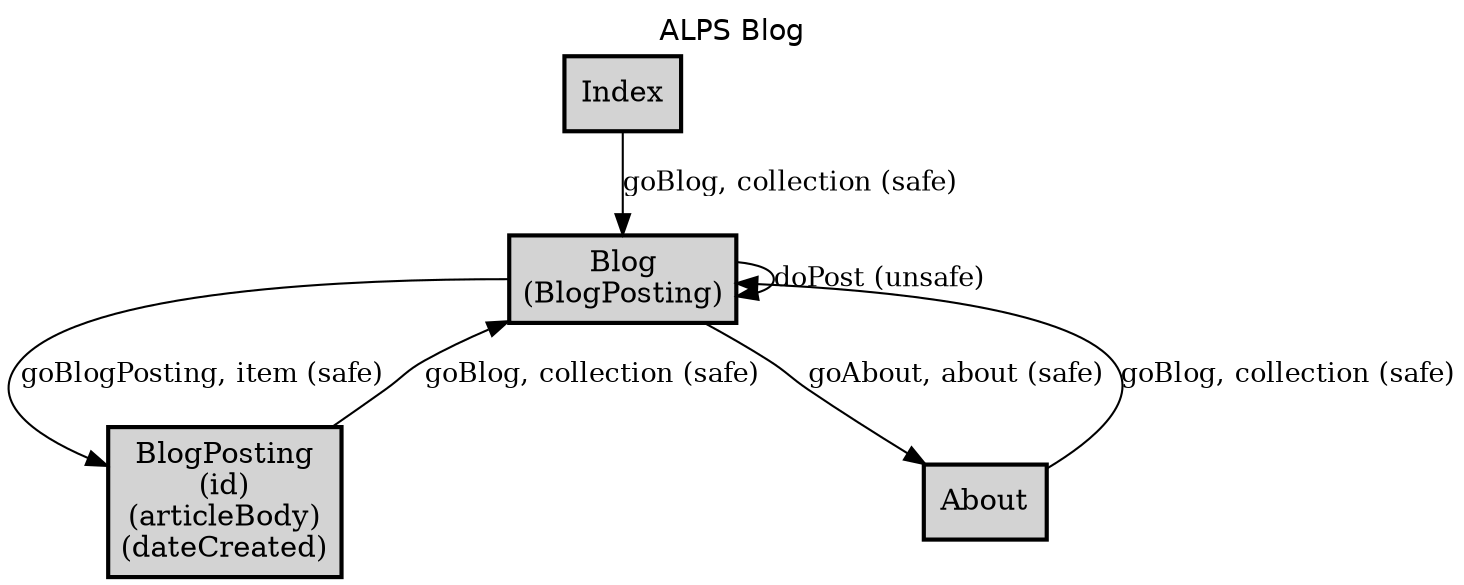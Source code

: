 digraph application_state_diagram {
  graph [
    labelloc="t";
    fontname="Helvetica"
    label="ALPS Blog";
    URL="index.html" target="_parent"
  ];
  node [shape = box, style = "bold,filled" fillcolor="lightgray"];

    Blog [margin=0.02, label=<<table cellspacing="0" cellpadding="5" border="0"><tr><td>Blog<br />(BlogPosting)<br /></td></tr></table>>,shape=box URL="docs/semantic.Blog.html" target="_parent"]
    BlogPosting [margin=0.02, label=<<table cellspacing="0" cellpadding="5" border="0"><tr><td>BlogPosting<br />(id)<br />(articleBody)<br />(dateCreated)<br /></td></tr></table>>,shape=box URL="docs/semantic.BlogPosting.html" target="_parent"]

    About -> Blog [label = <goBlog, collection (safe)> URL="docs/safe.goBlog.html" target="_parent" fontsize=13];
    Blog -> About [label = <goAbout, about (safe)> URL="docs/safe.goAbout.html" target="_parent" fontsize=13];
    Blog -> Blog [label = <doPost (unsafe)> URL="docs/unsafe.doPost.html" target="_parent" fontsize=13];
    Blog -> BlogPosting [label = <goBlogPosting, item (safe)> URL="docs/safe.goBlogPosting.html" target="_parent" fontsize=13];
    BlogPosting -> Blog [label = <goBlog, collection (safe)> URL="docs/safe.goBlog.html" target="_parent" fontsize=13];
    Index -> Blog [label = <goBlog, collection (safe)> URL="docs/safe.goBlog.html" target="_parent" fontsize=13];

    About [label = <About> URL="docs/semantic.About.html" target="_parent"]
    Index [label = <Index> URL="docs/semantic.Index.html" target="_parent"]

}